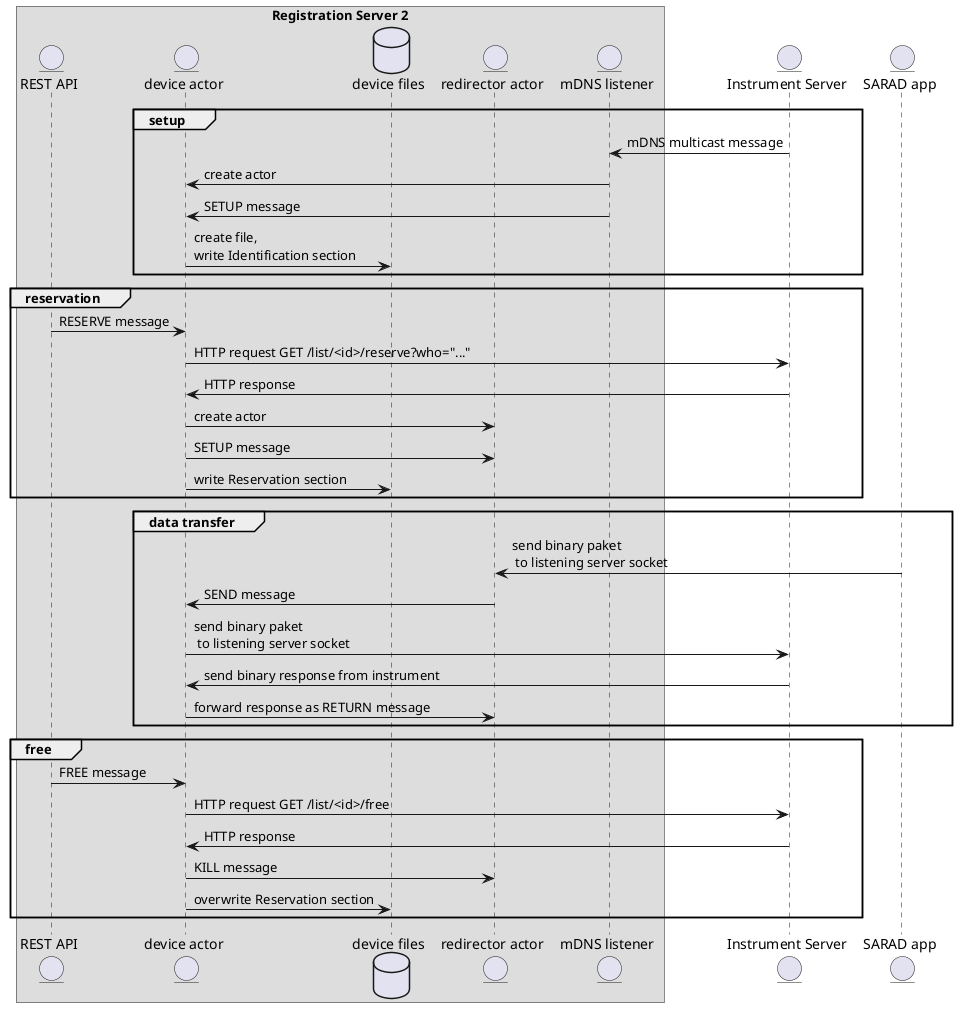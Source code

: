 @startuml
box "Registration Server 2"
	      entity "REST API" as api
	      entity "device actor" as deviceactor
        database "device files" as files
        entity "redirector actor" as redirector
        entity "mDNS listener" as listener
end box
entity "Instrument Server" as is
entity "SARAD app" as app

group setup
        is -> listener: mDNS multicast message
        listener -> deviceactor: create actor
        listener -> deviceactor: SETUP message
        deviceactor -> files: create file,\nwrite Identification section
end
group reservation
	      api -> deviceactor: RESERVE message
        deviceactor -> is: HTTP request GET /list/<id>/reserve?who="..."
        is -> deviceactor: HTTP response
        deviceactor -> redirector: create actor
        deviceactor -> redirector: SETUP message
        deviceactor -> files: write Reservation section
end
group data transfer
	      app -> redirector: send binary paket\n to listening server socket
        redirector -> deviceactor: SEND message
        deviceactor -> is: send binary paket\n to listening server socket
        is -> deviceactor: send binary response from instrument
        deviceactor -> redirector: forward response as RETURN message
end
group free
	      api -> deviceactor: FREE message
        deviceactor -> is: HTTP request GET /list/<id>/free
        is -> deviceactor: HTTP response
        deviceactor -> redirector: KILL message
        deviceactor -> files: overwrite Reservation section
end
@enduml
